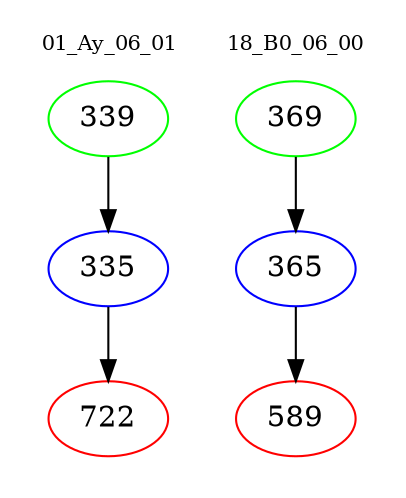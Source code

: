 digraph{
subgraph cluster_0 {
color = white
label = "01_Ay_06_01";
fontsize=10;
T0_339 [label="339", color="green"]
T0_339 -> T0_335 [color="black"]
T0_335 [label="335", color="blue"]
T0_335 -> T0_722 [color="black"]
T0_722 [label="722", color="red"]
}
subgraph cluster_1 {
color = white
label = "18_B0_06_00";
fontsize=10;
T1_369 [label="369", color="green"]
T1_369 -> T1_365 [color="black"]
T1_365 [label="365", color="blue"]
T1_365 -> T1_589 [color="black"]
T1_589 [label="589", color="red"]
}
}
